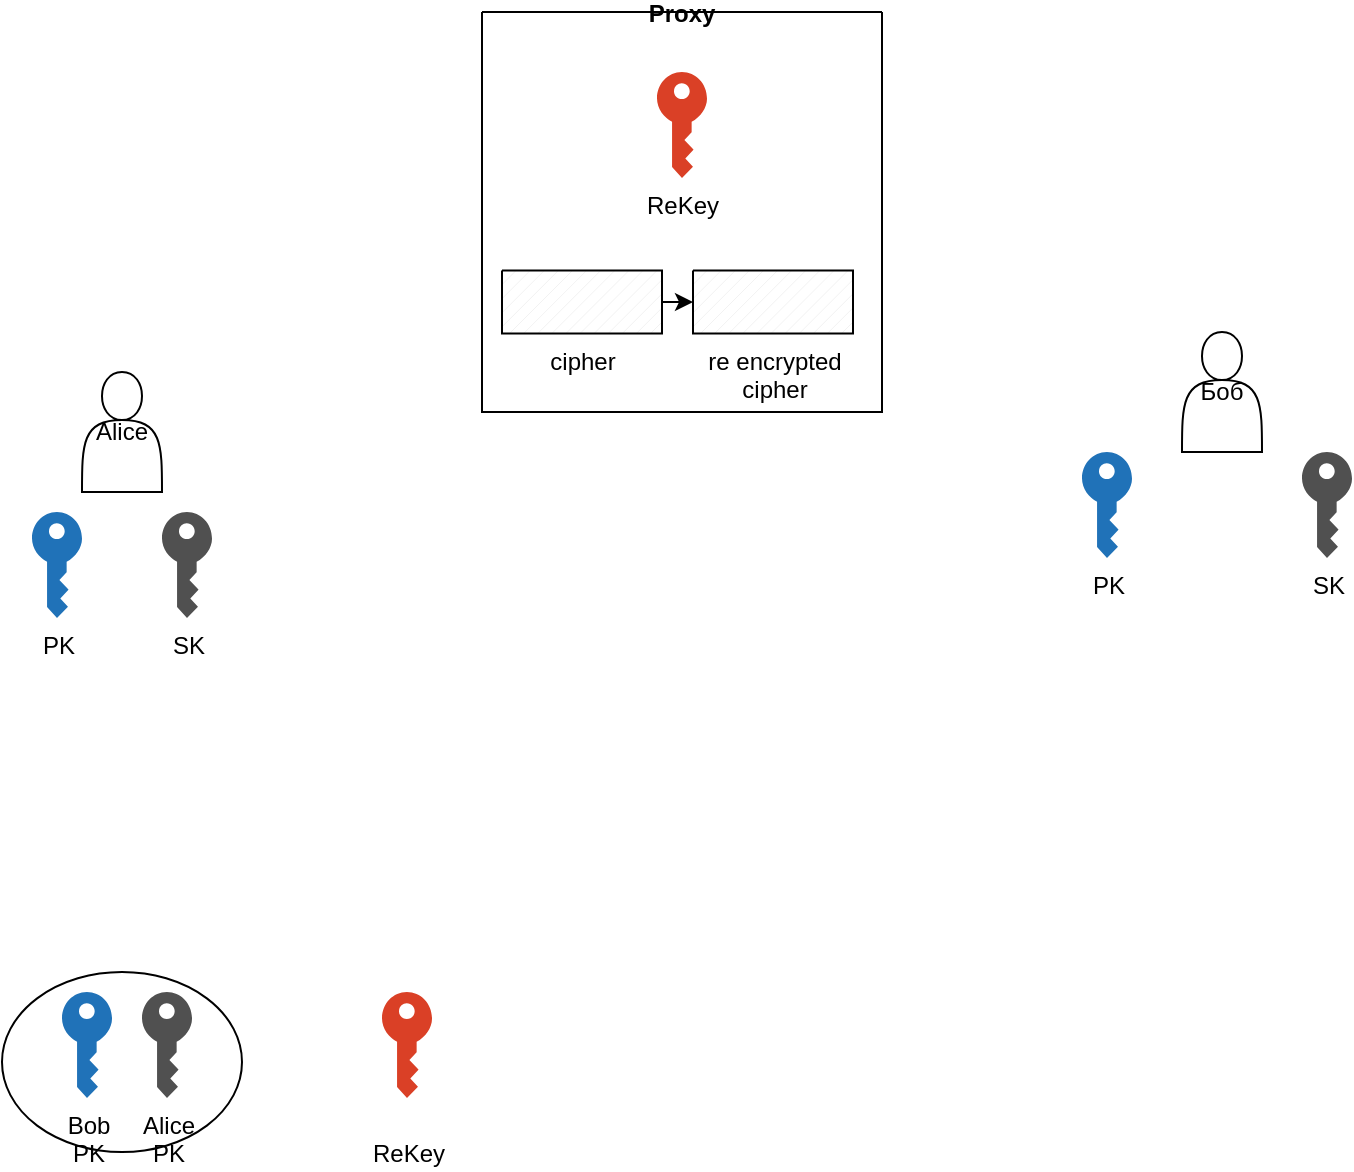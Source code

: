 <mxfile version="21.3.5" type="github">
  <diagram name="Page-1" id="Gcpx_599bLxEW68-ivCV">
    <mxGraphModel dx="1434" dy="775" grid="1" gridSize="10" guides="1" tooltips="1" connect="1" arrows="1" fold="1" page="1" pageScale="1" pageWidth="850" pageHeight="1100" math="0" shadow="0">
      <root>
        <mxCell id="0" />
        <mxCell id="1" parent="0" />
        <mxCell id="PnwJC4OuJTDg1irB8HTs-1" value="Alice" style="shape=actor;whiteSpace=wrap;html=1;" vertex="1" parent="1">
          <mxGeometry x="80" y="320" width="40" height="60" as="geometry" />
        </mxCell>
        <mxCell id="PnwJC4OuJTDg1irB8HTs-3" value="Боб" style="shape=actor;whiteSpace=wrap;html=1;" vertex="1" parent="1">
          <mxGeometry x="630" y="300" width="40" height="60" as="geometry" />
        </mxCell>
        <mxCell id="PnwJC4OuJTDg1irB8HTs-4" value="Proxy" style="swimlane;startSize=0;" vertex="1" parent="1">
          <mxGeometry x="280" y="140" width="200" height="200" as="geometry" />
        </mxCell>
        <mxCell id="PnwJC4OuJTDg1irB8HTs-15" value="ReKey" style="sketch=0;pointerEvents=1;shadow=0;dashed=0;html=1;strokeColor=none;labelPosition=center;verticalLabelPosition=bottom;verticalAlign=top;outlineConnect=0;align=center;shape=mxgraph.office.security.key_permissions;fillColor=#DA4026;" vertex="1" parent="PnwJC4OuJTDg1irB8HTs-4">
          <mxGeometry x="87.5" y="30" width="25" height="53" as="geometry" />
        </mxCell>
        <mxCell id="PnwJC4OuJTDg1irB8HTs-14" value="re encrypted&lt;br&gt;cipher" style="verticalLabelPosition=bottom;verticalAlign=top;html=1;shape=mxgraph.basic.patternFillRect;fillStyle=diag;step=5;fillStrokeWidth=0.2;fillStrokeColor=#dddddd;" vertex="1" parent="PnwJC4OuJTDg1irB8HTs-4">
          <mxGeometry x="105.5" y="129.25" width="80" height="31.5" as="geometry" />
        </mxCell>
        <mxCell id="PnwJC4OuJTDg1irB8HTs-20" style="edgeStyle=orthogonalEdgeStyle;rounded=0;orthogonalLoop=1;jettySize=auto;html=1;exitX=1;exitY=0.5;exitDx=0;exitDy=0;exitPerimeter=0;entryX=0;entryY=0.5;entryDx=0;entryDy=0;entryPerimeter=0;" edge="1" parent="PnwJC4OuJTDg1irB8HTs-4" source="PnwJC4OuJTDg1irB8HTs-19" target="PnwJC4OuJTDg1irB8HTs-14">
          <mxGeometry relative="1" as="geometry" />
        </mxCell>
        <mxCell id="PnwJC4OuJTDg1irB8HTs-19" value="cipher" style="verticalLabelPosition=bottom;verticalAlign=top;html=1;shape=mxgraph.basic.patternFillRect;fillStyle=diag;step=5;fillStrokeWidth=0.2;fillStrokeColor=#dddddd;" vertex="1" parent="PnwJC4OuJTDg1irB8HTs-4">
          <mxGeometry x="10" y="129.25" width="80" height="31.5" as="geometry" />
        </mxCell>
        <mxCell id="PnwJC4OuJTDg1irB8HTs-8" value="SK" style="sketch=0;pointerEvents=1;shadow=0;dashed=0;html=1;strokeColor=none;fillColor=#505050;labelPosition=center;verticalLabelPosition=bottom;verticalAlign=top;outlineConnect=0;align=center;shape=mxgraph.office.security.key_permissions;" vertex="1" parent="1">
          <mxGeometry x="120" y="390" width="25" height="53" as="geometry" />
        </mxCell>
        <mxCell id="PnwJC4OuJTDg1irB8HTs-9" value="PK" style="sketch=0;pointerEvents=1;shadow=0;dashed=0;html=1;strokeColor=none;labelPosition=center;verticalLabelPosition=bottom;verticalAlign=top;outlineConnect=0;align=center;shape=mxgraph.office.security.key_permissions;fillColor=#2072B8;" vertex="1" parent="1">
          <mxGeometry x="55" y="390" width="25" height="53" as="geometry" />
        </mxCell>
        <mxCell id="PnwJC4OuJTDg1irB8HTs-10" value="SK" style="sketch=0;pointerEvents=1;shadow=0;dashed=0;html=1;strokeColor=none;fillColor=#505050;labelPosition=center;verticalLabelPosition=bottom;verticalAlign=top;outlineConnect=0;align=center;shape=mxgraph.office.security.key_permissions;" vertex="1" parent="1">
          <mxGeometry x="690" y="360" width="25" height="53" as="geometry" />
        </mxCell>
        <mxCell id="PnwJC4OuJTDg1irB8HTs-11" value="PK" style="sketch=0;pointerEvents=1;shadow=0;dashed=0;html=1;strokeColor=none;labelPosition=center;verticalLabelPosition=bottom;verticalAlign=top;outlineConnect=0;align=center;shape=mxgraph.office.security.key_permissions;fillColor=#2072B8;" vertex="1" parent="1">
          <mxGeometry x="580" y="360" width="25" height="53" as="geometry" />
        </mxCell>
        <mxCell id="PnwJC4OuJTDg1irB8HTs-21" value="Bob&lt;br&gt;PK" style="sketch=0;pointerEvents=1;shadow=0;dashed=0;html=1;strokeColor=none;labelPosition=center;verticalLabelPosition=bottom;verticalAlign=top;outlineConnect=0;align=center;shape=mxgraph.office.security.key_permissions;fillColor=#2072B8;" vertex="1" parent="1">
          <mxGeometry x="70" y="630" width="25" height="53" as="geometry" />
        </mxCell>
        <mxCell id="PnwJC4OuJTDg1irB8HTs-22" value="Alice&lt;br&gt;PK" style="sketch=0;pointerEvents=1;shadow=0;dashed=0;html=1;strokeColor=none;fillColor=#505050;labelPosition=center;verticalLabelPosition=bottom;verticalAlign=top;outlineConnect=0;align=center;shape=mxgraph.office.security.key_permissions;" vertex="1" parent="1">
          <mxGeometry x="110" y="630" width="25" height="53" as="geometry" />
        </mxCell>
        <mxCell id="PnwJC4OuJTDg1irB8HTs-23" value="&lt;br&gt;ReKey" style="sketch=0;pointerEvents=1;shadow=0;dashed=0;html=1;strokeColor=none;labelPosition=center;verticalLabelPosition=bottom;verticalAlign=top;outlineConnect=0;align=center;shape=mxgraph.office.security.key_permissions;fillColor=#DA4026;" vertex="1" parent="1">
          <mxGeometry x="230" y="630" width="25" height="53" as="geometry" />
        </mxCell>
        <mxCell id="PnwJC4OuJTDg1irB8HTs-25" value="" style="ellipse;whiteSpace=wrap;html=1;fillColor=none;" vertex="1" parent="1">
          <mxGeometry x="40" y="620" width="120" height="90" as="geometry" />
        </mxCell>
      </root>
    </mxGraphModel>
  </diagram>
</mxfile>
